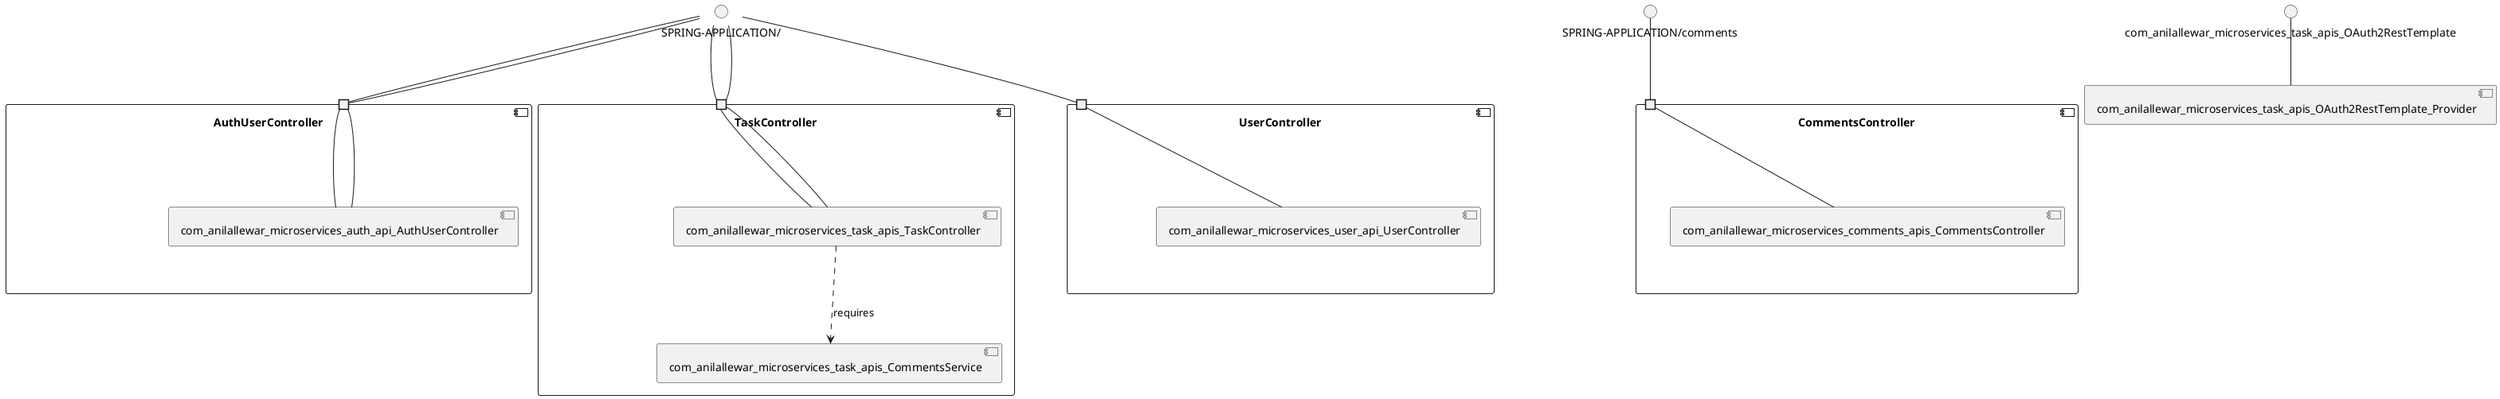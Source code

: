 @startuml
skinparam fixCircleLabelOverlapping true
component "AuthUserController\n\n\n\n\n\n" {
[com_anilallewar_microservices_auth_api_AuthUserController]
portin " " as AuthUserController_requires_SPRING_APPLICATION_
portin " " as AuthUserController_requires_SPRING_APPLICATION_
"AuthUserController_requires_SPRING_APPLICATION_"--[com_anilallewar_microservices_auth_api_AuthUserController]
"AuthUserController_requires_SPRING_APPLICATION_"--[com_anilallewar_microservices_auth_api_AuthUserController]
}
interface "SPRING-APPLICATION/" as interface.SPRING_APPLICATION_
interface.SPRING_APPLICATION_--"AuthUserController_requires_SPRING_APPLICATION_"
interface "SPRING-APPLICATION/" as interface.SPRING_APPLICATION_
interface.SPRING_APPLICATION_--"AuthUserController_requires_SPRING_APPLICATION_"
component "CommentsController\n\n\n\n\n\n" {
[com_anilallewar_microservices_comments_apis_CommentsController]
portin " " as CommentsController_requires_SPRING_APPLICATION_comments
"CommentsController_requires_SPRING_APPLICATION_comments"--[com_anilallewar_microservices_comments_apis_CommentsController]
}
interface "SPRING-APPLICATION/comments" as interface.SPRING_APPLICATION_comments
interface.SPRING_APPLICATION_comments--"CommentsController_requires_SPRING_APPLICATION_comments"
component "TaskController\n\n\n\n\n\n" {
[com_anilallewar_microservices_task_apis_TaskController]
[com_anilallewar_microservices_task_apis_CommentsService]
portin " " as TaskController_requires_SPRING_APPLICATION_
portin " " as TaskController_requires_SPRING_APPLICATION_
[com_anilallewar_microservices_task_apis_TaskController]..>[com_anilallewar_microservices_task_apis_CommentsService] : requires
"TaskController_requires_SPRING_APPLICATION_"--[com_anilallewar_microservices_task_apis_TaskController]
"TaskController_requires_SPRING_APPLICATION_"--[com_anilallewar_microservices_task_apis_TaskController]
}
interface "SPRING-APPLICATION/" as interface.SPRING_APPLICATION_
interface.SPRING_APPLICATION_--"TaskController_requires_SPRING_APPLICATION_"
interface "SPRING-APPLICATION/" as interface.SPRING_APPLICATION_
interface.SPRING_APPLICATION_--"TaskController_requires_SPRING_APPLICATION_"
component "UserController\n\n\n\n\n\n" {
[com_anilallewar_microservices_user_api_UserController]
portin " " as UserController_requires_SPRING_APPLICATION_
"UserController_requires_SPRING_APPLICATION_"--[com_anilallewar_microservices_user_api_UserController]
}
interface "SPRING-APPLICATION/" as interface.SPRING_APPLICATION_
interface.SPRING_APPLICATION_--"UserController_requires_SPRING_APPLICATION_"
interface "com_anilallewar_microservices_task_apis_OAuth2RestTemplate" as interface.com_anilallewar_microservices_task_apis_OAuth2RestTemplate
interface.com_anilallewar_microservices_task_apis_OAuth2RestTemplate--[com_anilallewar_microservices_task_apis_OAuth2RestTemplate_Provider]

@enduml
